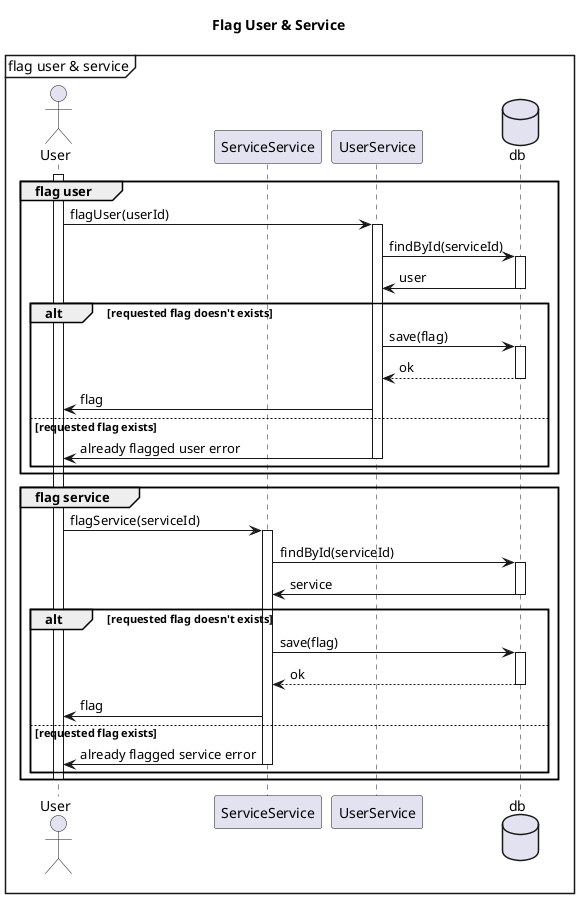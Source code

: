 @startuml Sequence

mainframe flag user & service

title "Flag User & Service"
actor User
participant ServiceService
participant UserService
database db

group flag user
activate User

User -> UserService: flagUser(userId)
activate UserService
UserService -> db: findById(serviceId)
activate db
db -> UserService: user
deactivate db

alt requested flag doesn't exists
    UserService -> db: save(flag)
    activate db
    db --> UserService: ok
    deactivate db
    UserService -> User: flag
else requested flag exists
    UserService -> User: already flagged user error
    deactivate UserService
end
end group


group flag service
User -> ServiceService: flagService(serviceId)
activate ServiceService
ServiceService -> db: findById(serviceId)
activate db
db -> ServiceService: service
deactivate db

alt requested flag doesn't exists
    ServiceService -> db: save(flag)
    activate db
    db --> ServiceService: ok
    deactivate db
    ServiceService -> User: flag
else requested flag exists
    ServiceService -> User: already flagged service error
    deactivate ServiceService
end
deactivate User
end service

@enduml
